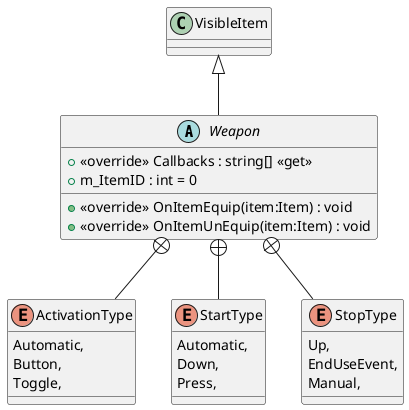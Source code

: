 @startuml
abstract class Weapon {
    + <<override>> Callbacks : string[] <<get>>
    + m_ItemID : int = 0
    + <<override>> OnItemEquip(item:Item) : void
    + <<override>> OnItemUnEquip(item:Item) : void
}
enum ActivationType {
    Automatic,
    Button,
    Toggle,
}
enum StartType {
    Automatic,
    Down,
    Press,
}
enum StopType {
    Up,
    EndUseEvent,
    Manual,
}
VisibleItem <|-- Weapon
Weapon +-- ActivationType
Weapon +-- StartType
Weapon +-- StopType
@enduml
